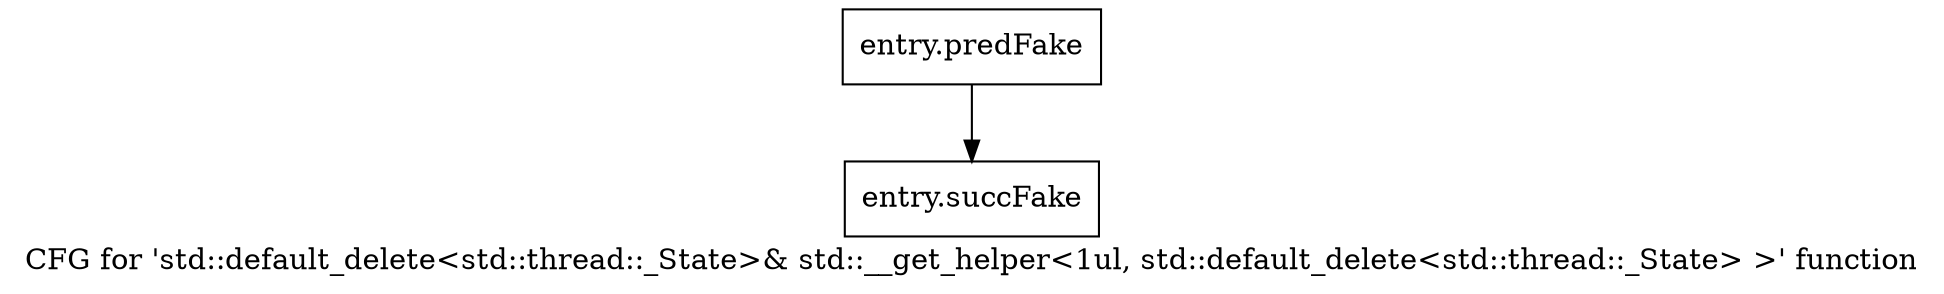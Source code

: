 digraph "CFG for 'std::default_delete\<std::thread::_State\>& std::__get_helper\<1ul, std::default_delete\<std::thread::_State\> \>' function" {
	label="CFG for 'std::default_delete\<std::thread::_State\>& std::__get_helper\<1ul, std::default_delete\<std::thread::_State\> \>' function";

	Node0x579dce0 [shape=record,filename="",linenumber="",label="{entry.predFake}"];
	Node0x579dce0 -> Node0x5901c20[ callList="" memoryops="" filename="/tools/Xilinx/Vitis_HLS/2023.1/tps/lnx64/gcc-8.3.0/lib/gcc/x86_64-pc-linux-gnu/8.3.0/../../../../include/c++/8.3.0/tuple" execusionnum="0"];
	Node0x5901c20 [shape=record,filename="/tools/Xilinx/Vitis_HLS/2023.1/tps/lnx64/gcc-8.3.0/lib/gcc/x86_64-pc-linux-gnu/8.3.0/../../../../include/c++/8.3.0/tuple",linenumber="1304",label="{entry.succFake}"];
}

